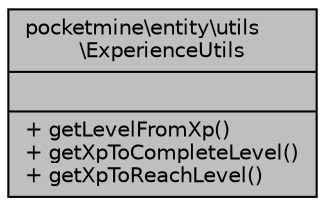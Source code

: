 digraph "pocketmine\entity\utils\ExperienceUtils"
{
 // INTERACTIVE_SVG=YES
 // LATEX_PDF_SIZE
  edge [fontname="Helvetica",fontsize="10",labelfontname="Helvetica",labelfontsize="10"];
  node [fontname="Helvetica",fontsize="10",shape=record];
  Node1 [label="{pocketmine\\entity\\utils\l\\ExperienceUtils\n||+ getLevelFromXp()\l+ getXpToCompleteLevel()\l+ getXpToReachLevel()\l}",height=0.2,width=0.4,color="black", fillcolor="grey75", style="filled", fontcolor="black",tooltip=" "];
}

